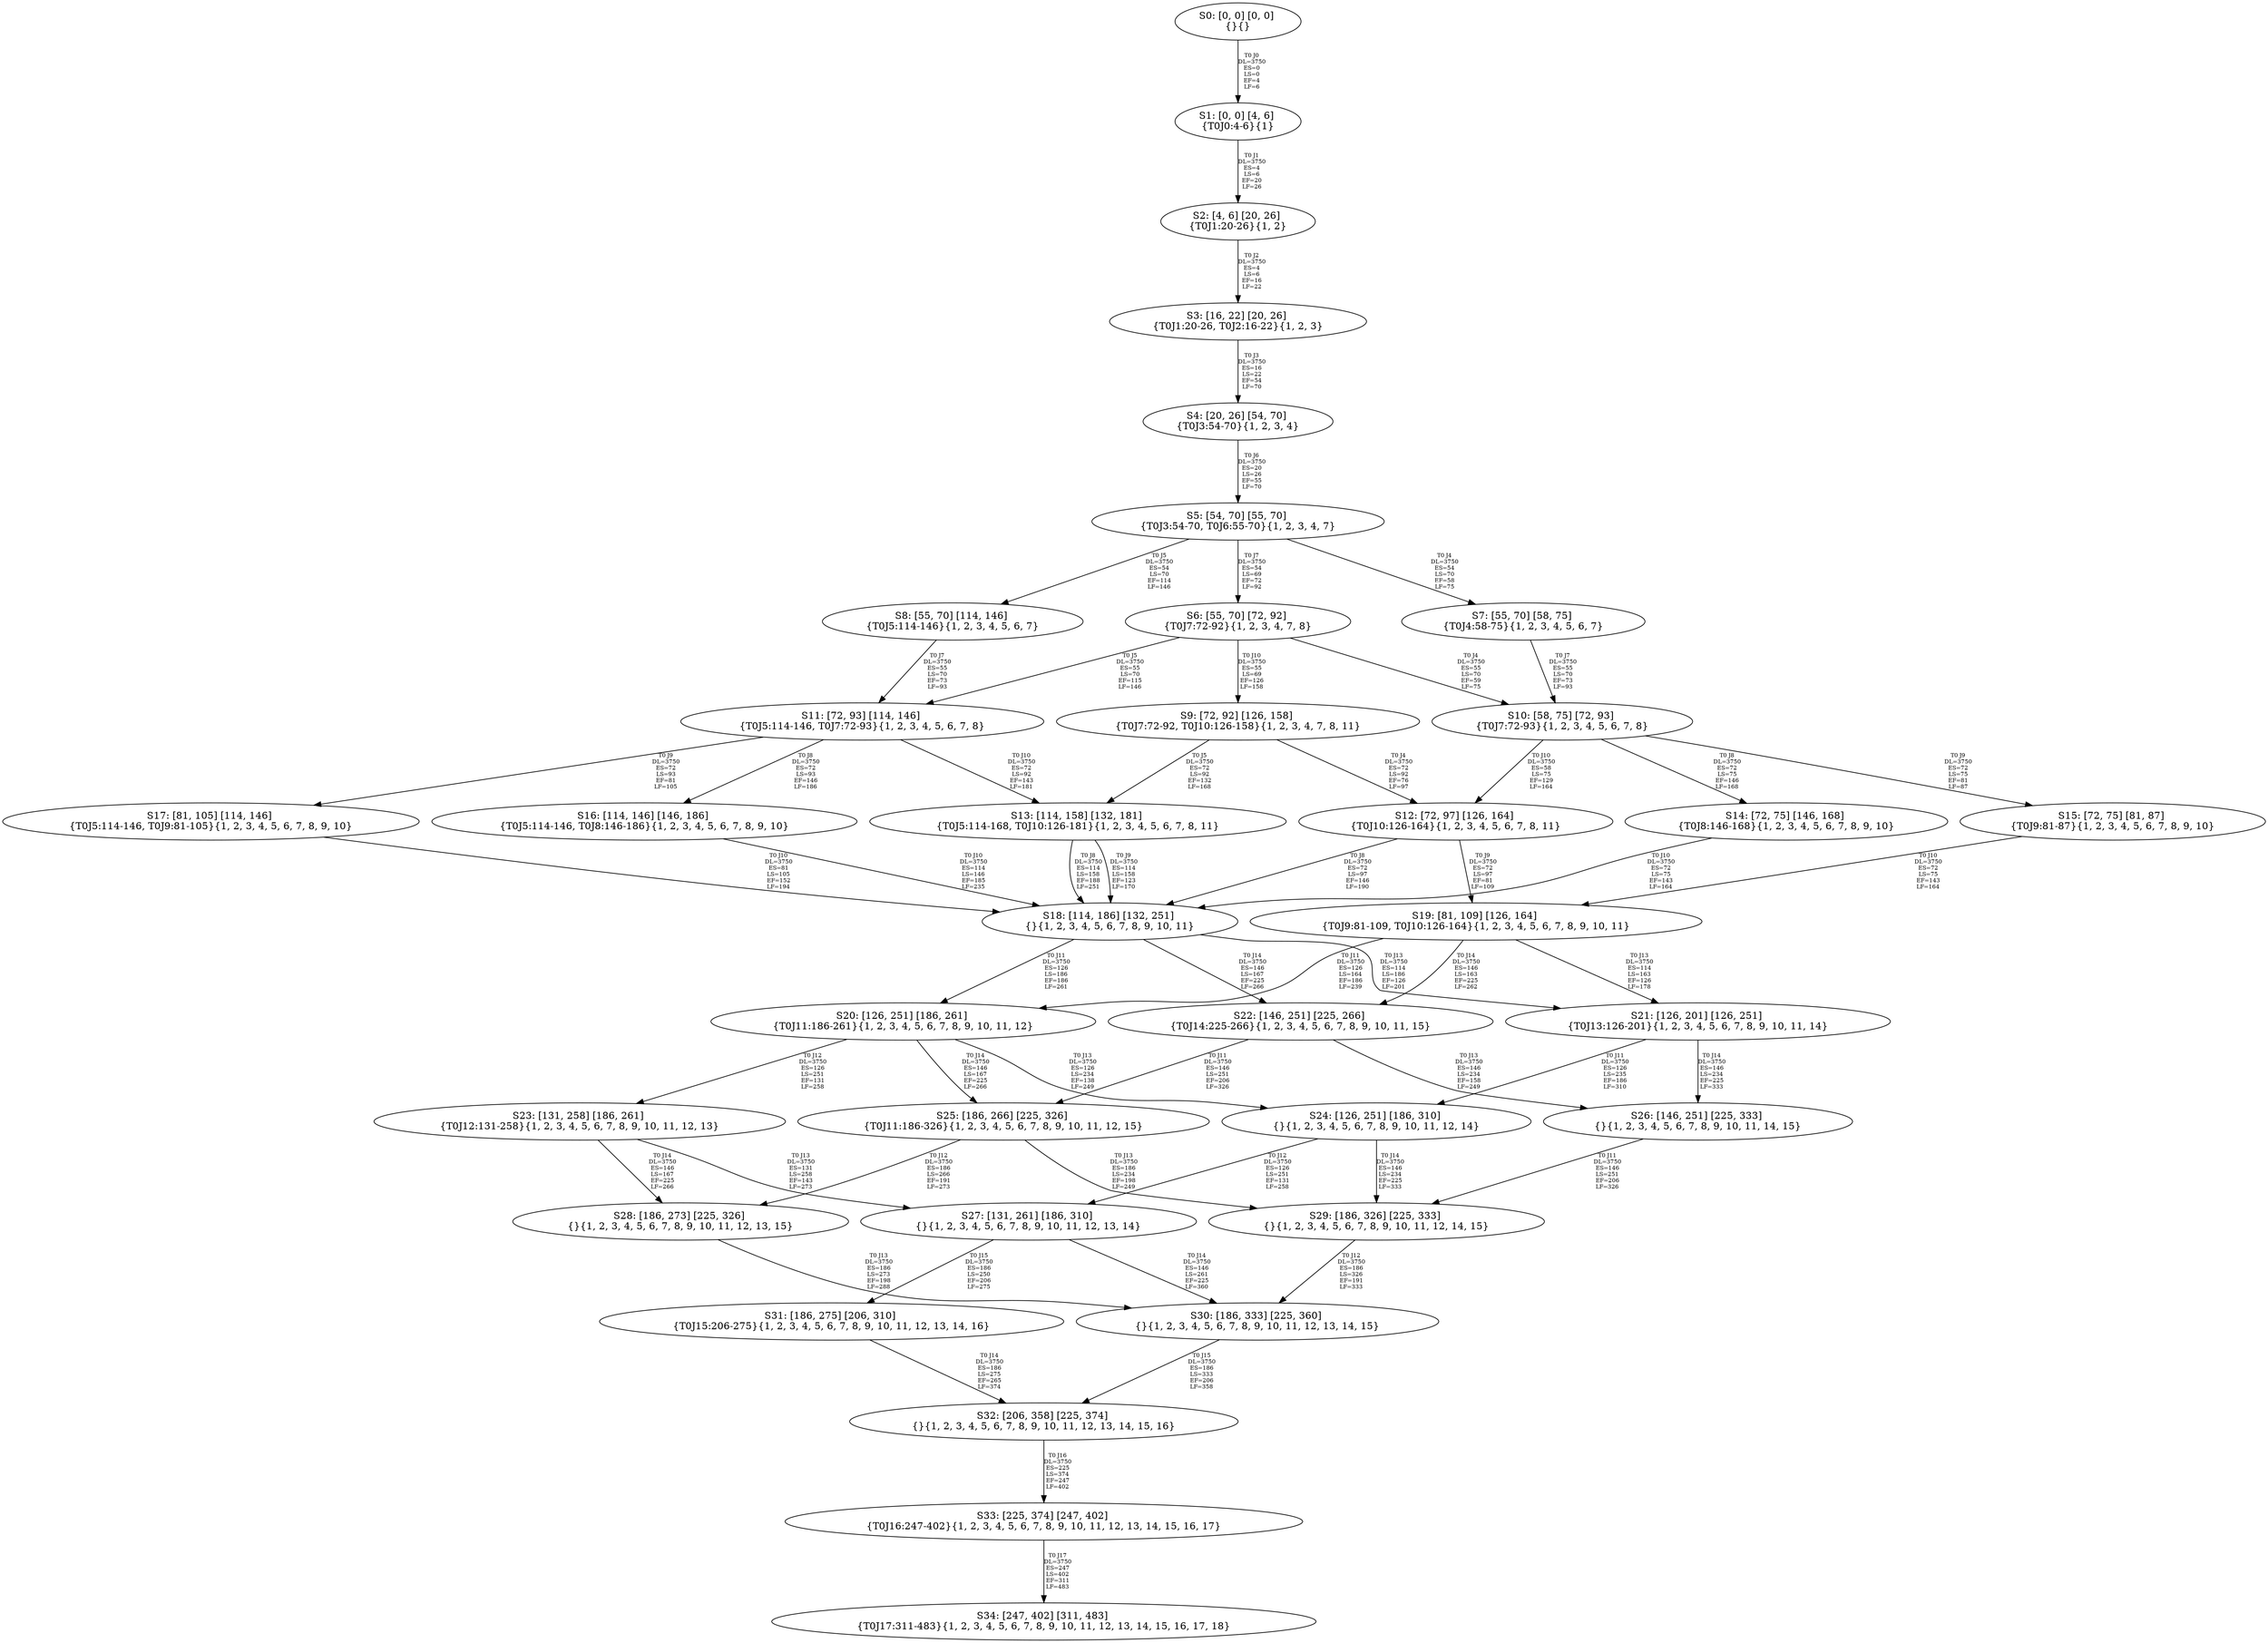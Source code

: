 digraph {
	S0[label="S0: [0, 0] [0, 0] \n{}{}"];
	S1[label="S1: [0, 0] [4, 6] \n{T0J0:4-6}{1}"];
	S2[label="S2: [4, 6] [20, 26] \n{T0J1:20-26}{1, 2}"];
	S3[label="S3: [16, 22] [20, 26] \n{T0J1:20-26, T0J2:16-22}{1, 2, 3}"];
	S4[label="S4: [20, 26] [54, 70] \n{T0J3:54-70}{1, 2, 3, 4}"];
	S5[label="S5: [54, 70] [55, 70] \n{T0J3:54-70, T0J6:55-70}{1, 2, 3, 4, 7}"];
	S6[label="S6: [55, 70] [72, 92] \n{T0J7:72-92}{1, 2, 3, 4, 7, 8}"];
	S7[label="S7: [55, 70] [58, 75] \n{T0J4:58-75}{1, 2, 3, 4, 5, 6, 7}"];
	S8[label="S8: [55, 70] [114, 146] \n{T0J5:114-146}{1, 2, 3, 4, 5, 6, 7}"];
	S9[label="S9: [72, 92] [126, 158] \n{T0J7:72-92, T0J10:126-158}{1, 2, 3, 4, 7, 8, 11}"];
	S10[label="S10: [58, 75] [72, 93] \n{T0J7:72-93}{1, 2, 3, 4, 5, 6, 7, 8}"];
	S11[label="S11: [72, 93] [114, 146] \n{T0J5:114-146, T0J7:72-93}{1, 2, 3, 4, 5, 6, 7, 8}"];
	S12[label="S12: [72, 97] [126, 164] \n{T0J10:126-164}{1, 2, 3, 4, 5, 6, 7, 8, 11}"];
	S13[label="S13: [114, 158] [132, 181] \n{T0J5:114-168, T0J10:126-181}{1, 2, 3, 4, 5, 6, 7, 8, 11}"];
	S14[label="S14: [72, 75] [146, 168] \n{T0J8:146-168}{1, 2, 3, 4, 5, 6, 7, 8, 9, 10}"];
	S15[label="S15: [72, 75] [81, 87] \n{T0J9:81-87}{1, 2, 3, 4, 5, 6, 7, 8, 9, 10}"];
	S16[label="S16: [114, 146] [146, 186] \n{T0J5:114-146, T0J8:146-186}{1, 2, 3, 4, 5, 6, 7, 8, 9, 10}"];
	S17[label="S17: [81, 105] [114, 146] \n{T0J5:114-146, T0J9:81-105}{1, 2, 3, 4, 5, 6, 7, 8, 9, 10}"];
	S18[label="S18: [114, 186] [132, 251] \n{}{1, 2, 3, 4, 5, 6, 7, 8, 9, 10, 11}"];
	S19[label="S19: [81, 109] [126, 164] \n{T0J9:81-109, T0J10:126-164}{1, 2, 3, 4, 5, 6, 7, 8, 9, 10, 11}"];
	S20[label="S20: [126, 251] [186, 261] \n{T0J11:186-261}{1, 2, 3, 4, 5, 6, 7, 8, 9, 10, 11, 12}"];
	S21[label="S21: [126, 201] [126, 251] \n{T0J13:126-201}{1, 2, 3, 4, 5, 6, 7, 8, 9, 10, 11, 14}"];
	S22[label="S22: [146, 251] [225, 266] \n{T0J14:225-266}{1, 2, 3, 4, 5, 6, 7, 8, 9, 10, 11, 15}"];
	S23[label="S23: [131, 258] [186, 261] \n{T0J12:131-258}{1, 2, 3, 4, 5, 6, 7, 8, 9, 10, 11, 12, 13}"];
	S24[label="S24: [126, 251] [186, 310] \n{}{1, 2, 3, 4, 5, 6, 7, 8, 9, 10, 11, 12, 14}"];
	S25[label="S25: [186, 266] [225, 326] \n{T0J11:186-326}{1, 2, 3, 4, 5, 6, 7, 8, 9, 10, 11, 12, 15}"];
	S26[label="S26: [146, 251] [225, 333] \n{}{1, 2, 3, 4, 5, 6, 7, 8, 9, 10, 11, 14, 15}"];
	S27[label="S27: [131, 261] [186, 310] \n{}{1, 2, 3, 4, 5, 6, 7, 8, 9, 10, 11, 12, 13, 14}"];
	S28[label="S28: [186, 273] [225, 326] \n{}{1, 2, 3, 4, 5, 6, 7, 8, 9, 10, 11, 12, 13, 15}"];
	S29[label="S29: [186, 326] [225, 333] \n{}{1, 2, 3, 4, 5, 6, 7, 8, 9, 10, 11, 12, 14, 15}"];
	S30[label="S30: [186, 333] [225, 360] \n{}{1, 2, 3, 4, 5, 6, 7, 8, 9, 10, 11, 12, 13, 14, 15}"];
	S31[label="S31: [186, 275] [206, 310] \n{T0J15:206-275}{1, 2, 3, 4, 5, 6, 7, 8, 9, 10, 11, 12, 13, 14, 16}"];
	S32[label="S32: [206, 358] [225, 374] \n{}{1, 2, 3, 4, 5, 6, 7, 8, 9, 10, 11, 12, 13, 14, 15, 16}"];
	S33[label="S33: [225, 374] [247, 402] \n{T0J16:247-402}{1, 2, 3, 4, 5, 6, 7, 8, 9, 10, 11, 12, 13, 14, 15, 16, 17}"];
	S34[label="S34: [247, 402] [311, 483] \n{T0J17:311-483}{1, 2, 3, 4, 5, 6, 7, 8, 9, 10, 11, 12, 13, 14, 15, 16, 17, 18}"];
	S0 -> S1[label="T0 J0\nDL=3750\nES=0\nLS=0\nEF=4\nLF=6",fontsize=8];
	S1 -> S2[label="T0 J1\nDL=3750\nES=4\nLS=6\nEF=20\nLF=26",fontsize=8];
	S2 -> S3[label="T0 J2\nDL=3750\nES=4\nLS=6\nEF=16\nLF=22",fontsize=8];
	S3 -> S4[label="T0 J3\nDL=3750\nES=16\nLS=22\nEF=54\nLF=70",fontsize=8];
	S4 -> S5[label="T0 J6\nDL=3750\nES=20\nLS=26\nEF=55\nLF=70",fontsize=8];
	S5 -> S7[label="T0 J4\nDL=3750\nES=54\nLS=70\nEF=58\nLF=75",fontsize=8];
	S5 -> S8[label="T0 J5\nDL=3750\nES=54\nLS=70\nEF=114\nLF=146",fontsize=8];
	S5 -> S6[label="T0 J7\nDL=3750\nES=54\nLS=69\nEF=72\nLF=92",fontsize=8];
	S6 -> S10[label="T0 J4\nDL=3750\nES=55\nLS=70\nEF=59\nLF=75",fontsize=8];
	S6 -> S11[label="T0 J5\nDL=3750\nES=55\nLS=70\nEF=115\nLF=146",fontsize=8];
	S6 -> S9[label="T0 J10\nDL=3750\nES=55\nLS=69\nEF=126\nLF=158",fontsize=8];
	S7 -> S10[label="T0 J7\nDL=3750\nES=55\nLS=70\nEF=73\nLF=93",fontsize=8];
	S8 -> S11[label="T0 J7\nDL=3750\nES=55\nLS=70\nEF=73\nLF=93",fontsize=8];
	S9 -> S12[label="T0 J4\nDL=3750\nES=72\nLS=92\nEF=76\nLF=97",fontsize=8];
	S9 -> S13[label="T0 J5\nDL=3750\nES=72\nLS=92\nEF=132\nLF=168",fontsize=8];
	S10 -> S14[label="T0 J8\nDL=3750\nES=72\nLS=75\nEF=146\nLF=168",fontsize=8];
	S10 -> S15[label="T0 J9\nDL=3750\nES=72\nLS=75\nEF=81\nLF=87",fontsize=8];
	S10 -> S12[label="T0 J10\nDL=3750\nES=58\nLS=75\nEF=129\nLF=164",fontsize=8];
	S11 -> S16[label="T0 J8\nDL=3750\nES=72\nLS=93\nEF=146\nLF=186",fontsize=8];
	S11 -> S17[label="T0 J9\nDL=3750\nES=72\nLS=93\nEF=81\nLF=105",fontsize=8];
	S11 -> S13[label="T0 J10\nDL=3750\nES=72\nLS=92\nEF=143\nLF=181",fontsize=8];
	S12 -> S18[label="T0 J8\nDL=3750\nES=72\nLS=97\nEF=146\nLF=190",fontsize=8];
	S12 -> S19[label="T0 J9\nDL=3750\nES=72\nLS=97\nEF=81\nLF=109",fontsize=8];
	S13 -> S18[label="T0 J8\nDL=3750\nES=114\nLS=158\nEF=188\nLF=251",fontsize=8];
	S13 -> S18[label="T0 J9\nDL=3750\nES=114\nLS=158\nEF=123\nLF=170",fontsize=8];
	S14 -> S18[label="T0 J10\nDL=3750\nES=72\nLS=75\nEF=143\nLF=164",fontsize=8];
	S15 -> S19[label="T0 J10\nDL=3750\nES=72\nLS=75\nEF=143\nLF=164",fontsize=8];
	S16 -> S18[label="T0 J10\nDL=3750\nES=114\nLS=146\nEF=185\nLF=235",fontsize=8];
	S17 -> S18[label="T0 J10\nDL=3750\nES=81\nLS=105\nEF=152\nLF=194",fontsize=8];
	S18 -> S20[label="T0 J11\nDL=3750\nES=126\nLS=186\nEF=186\nLF=261",fontsize=8];
	S18 -> S21[label="T0 J13\nDL=3750\nES=114\nLS=186\nEF=126\nLF=201",fontsize=8];
	S18 -> S22[label="T0 J14\nDL=3750\nES=146\nLS=167\nEF=225\nLF=266",fontsize=8];
	S19 -> S20[label="T0 J11\nDL=3750\nES=126\nLS=164\nEF=186\nLF=239",fontsize=8];
	S19 -> S21[label="T0 J13\nDL=3750\nES=114\nLS=163\nEF=126\nLF=178",fontsize=8];
	S19 -> S22[label="T0 J14\nDL=3750\nES=146\nLS=163\nEF=225\nLF=262",fontsize=8];
	S20 -> S23[label="T0 J12\nDL=3750\nES=126\nLS=251\nEF=131\nLF=258",fontsize=8];
	S20 -> S24[label="T0 J13\nDL=3750\nES=126\nLS=234\nEF=138\nLF=249",fontsize=8];
	S20 -> S25[label="T0 J14\nDL=3750\nES=146\nLS=167\nEF=225\nLF=266",fontsize=8];
	S21 -> S24[label="T0 J11\nDL=3750\nES=126\nLS=235\nEF=186\nLF=310",fontsize=8];
	S21 -> S26[label="T0 J14\nDL=3750\nES=146\nLS=234\nEF=225\nLF=333",fontsize=8];
	S22 -> S25[label="T0 J11\nDL=3750\nES=146\nLS=251\nEF=206\nLF=326",fontsize=8];
	S22 -> S26[label="T0 J13\nDL=3750\nES=146\nLS=234\nEF=158\nLF=249",fontsize=8];
	S23 -> S27[label="T0 J13\nDL=3750\nES=131\nLS=258\nEF=143\nLF=273",fontsize=8];
	S23 -> S28[label="T0 J14\nDL=3750\nES=146\nLS=167\nEF=225\nLF=266",fontsize=8];
	S24 -> S27[label="T0 J12\nDL=3750\nES=126\nLS=251\nEF=131\nLF=258",fontsize=8];
	S24 -> S29[label="T0 J14\nDL=3750\nES=146\nLS=234\nEF=225\nLF=333",fontsize=8];
	S25 -> S28[label="T0 J12\nDL=3750\nES=186\nLS=266\nEF=191\nLF=273",fontsize=8];
	S25 -> S29[label="T0 J13\nDL=3750\nES=186\nLS=234\nEF=198\nLF=249",fontsize=8];
	S26 -> S29[label="T0 J11\nDL=3750\nES=146\nLS=251\nEF=206\nLF=326",fontsize=8];
	S27 -> S30[label="T0 J14\nDL=3750\nES=146\nLS=261\nEF=225\nLF=360",fontsize=8];
	S27 -> S31[label="T0 J15\nDL=3750\nES=186\nLS=250\nEF=206\nLF=275",fontsize=8];
	S28 -> S30[label="T0 J13\nDL=3750\nES=186\nLS=273\nEF=198\nLF=288",fontsize=8];
	S29 -> S30[label="T0 J12\nDL=3750\nES=186\nLS=326\nEF=191\nLF=333",fontsize=8];
	S30 -> S32[label="T0 J15\nDL=3750\nES=186\nLS=333\nEF=206\nLF=358",fontsize=8];
	S31 -> S32[label="T0 J14\nDL=3750\nES=186\nLS=275\nEF=265\nLF=374",fontsize=8];
	S32 -> S33[label="T0 J16\nDL=3750\nES=225\nLS=374\nEF=247\nLF=402",fontsize=8];
	S33 -> S34[label="T0 J17\nDL=3750\nES=247\nLS=402\nEF=311\nLF=483",fontsize=8];
}
